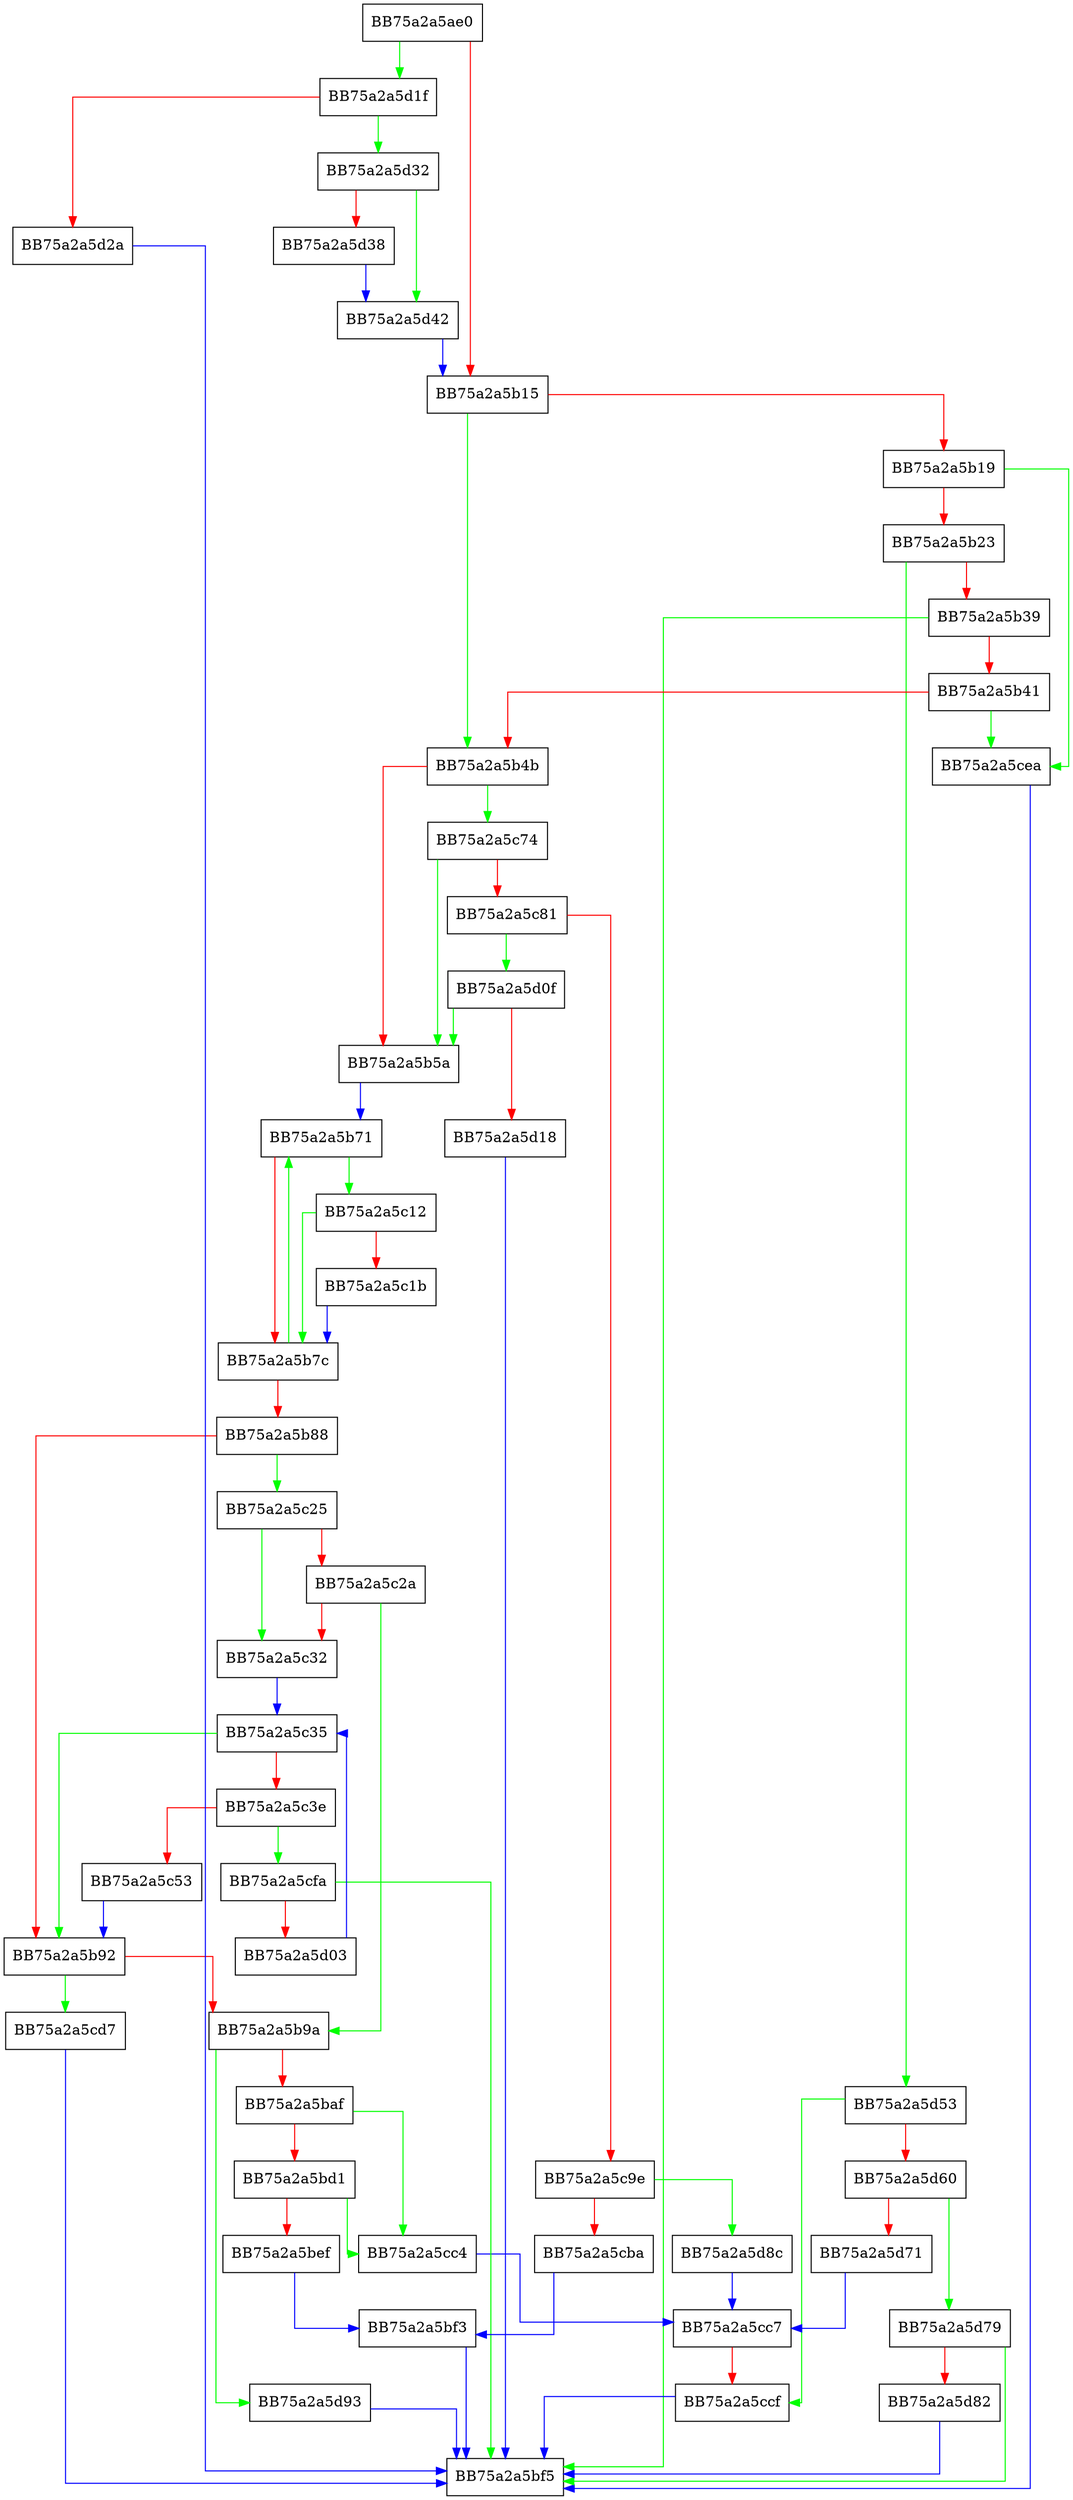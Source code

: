 digraph walTryBeginRead {
  node [shape="box"];
  graph [splines=ortho];
  BB75a2a5ae0 -> BB75a2a5d1f [color="green"];
  BB75a2a5ae0 -> BB75a2a5b15 [color="red"];
  BB75a2a5b15 -> BB75a2a5b4b [color="green"];
  BB75a2a5b15 -> BB75a2a5b19 [color="red"];
  BB75a2a5b19 -> BB75a2a5cea [color="green"];
  BB75a2a5b19 -> BB75a2a5b23 [color="red"];
  BB75a2a5b23 -> BB75a2a5d53 [color="green"];
  BB75a2a5b23 -> BB75a2a5b39 [color="red"];
  BB75a2a5b39 -> BB75a2a5bf5 [color="green"];
  BB75a2a5b39 -> BB75a2a5b41 [color="red"];
  BB75a2a5b41 -> BB75a2a5cea [color="green"];
  BB75a2a5b41 -> BB75a2a5b4b [color="red"];
  BB75a2a5b4b -> BB75a2a5c74 [color="green"];
  BB75a2a5b4b -> BB75a2a5b5a [color="red"];
  BB75a2a5b5a -> BB75a2a5b71 [color="blue"];
  BB75a2a5b71 -> BB75a2a5c12 [color="green"];
  BB75a2a5b71 -> BB75a2a5b7c [color="red"];
  BB75a2a5b7c -> BB75a2a5b71 [color="green"];
  BB75a2a5b7c -> BB75a2a5b88 [color="red"];
  BB75a2a5b88 -> BB75a2a5c25 [color="green"];
  BB75a2a5b88 -> BB75a2a5b92 [color="red"];
  BB75a2a5b92 -> BB75a2a5cd7 [color="green"];
  BB75a2a5b92 -> BB75a2a5b9a [color="red"];
  BB75a2a5b9a -> BB75a2a5d93 [color="green"];
  BB75a2a5b9a -> BB75a2a5baf [color="red"];
  BB75a2a5baf -> BB75a2a5cc4 [color="green"];
  BB75a2a5baf -> BB75a2a5bd1 [color="red"];
  BB75a2a5bd1 -> BB75a2a5cc4 [color="green"];
  BB75a2a5bd1 -> BB75a2a5bef [color="red"];
  BB75a2a5bef -> BB75a2a5bf3 [color="blue"];
  BB75a2a5bf3 -> BB75a2a5bf5 [color="blue"];
  BB75a2a5c12 -> BB75a2a5b7c [color="green"];
  BB75a2a5c12 -> BB75a2a5c1b [color="red"];
  BB75a2a5c1b -> BB75a2a5b7c [color="blue"];
  BB75a2a5c25 -> BB75a2a5c32 [color="green"];
  BB75a2a5c25 -> BB75a2a5c2a [color="red"];
  BB75a2a5c2a -> BB75a2a5b9a [color="green"];
  BB75a2a5c2a -> BB75a2a5c32 [color="red"];
  BB75a2a5c32 -> BB75a2a5c35 [color="blue"];
  BB75a2a5c35 -> BB75a2a5b92 [color="green"];
  BB75a2a5c35 -> BB75a2a5c3e [color="red"];
  BB75a2a5c3e -> BB75a2a5cfa [color="green"];
  BB75a2a5c3e -> BB75a2a5c53 [color="red"];
  BB75a2a5c53 -> BB75a2a5b92 [color="blue"];
  BB75a2a5c74 -> BB75a2a5b5a [color="green"];
  BB75a2a5c74 -> BB75a2a5c81 [color="red"];
  BB75a2a5c81 -> BB75a2a5d0f [color="green"];
  BB75a2a5c81 -> BB75a2a5c9e [color="red"];
  BB75a2a5c9e -> BB75a2a5d8c [color="green"];
  BB75a2a5c9e -> BB75a2a5cba [color="red"];
  BB75a2a5cba -> BB75a2a5bf3 [color="blue"];
  BB75a2a5cc4 -> BB75a2a5cc7 [color="blue"];
  BB75a2a5cc7 -> BB75a2a5ccf [color="red"];
  BB75a2a5ccf -> BB75a2a5bf5 [color="blue"];
  BB75a2a5cd7 -> BB75a2a5bf5 [color="blue"];
  BB75a2a5cea -> BB75a2a5bf5 [color="blue"];
  BB75a2a5cfa -> BB75a2a5bf5 [color="green"];
  BB75a2a5cfa -> BB75a2a5d03 [color="red"];
  BB75a2a5d03 -> BB75a2a5c35 [color="blue"];
  BB75a2a5d0f -> BB75a2a5b5a [color="green"];
  BB75a2a5d0f -> BB75a2a5d18 [color="red"];
  BB75a2a5d18 -> BB75a2a5bf5 [color="blue"];
  BB75a2a5d1f -> BB75a2a5d32 [color="green"];
  BB75a2a5d1f -> BB75a2a5d2a [color="red"];
  BB75a2a5d2a -> BB75a2a5bf5 [color="blue"];
  BB75a2a5d32 -> BB75a2a5d42 [color="green"];
  BB75a2a5d32 -> BB75a2a5d38 [color="red"];
  BB75a2a5d38 -> BB75a2a5d42 [color="blue"];
  BB75a2a5d42 -> BB75a2a5b15 [color="blue"];
  BB75a2a5d53 -> BB75a2a5ccf [color="green"];
  BB75a2a5d53 -> BB75a2a5d60 [color="red"];
  BB75a2a5d60 -> BB75a2a5d79 [color="green"];
  BB75a2a5d60 -> BB75a2a5d71 [color="red"];
  BB75a2a5d71 -> BB75a2a5cc7 [color="blue"];
  BB75a2a5d79 -> BB75a2a5bf5 [color="green"];
  BB75a2a5d79 -> BB75a2a5d82 [color="red"];
  BB75a2a5d82 -> BB75a2a5bf5 [color="blue"];
  BB75a2a5d8c -> BB75a2a5cc7 [color="blue"];
  BB75a2a5d93 -> BB75a2a5bf5 [color="blue"];
}